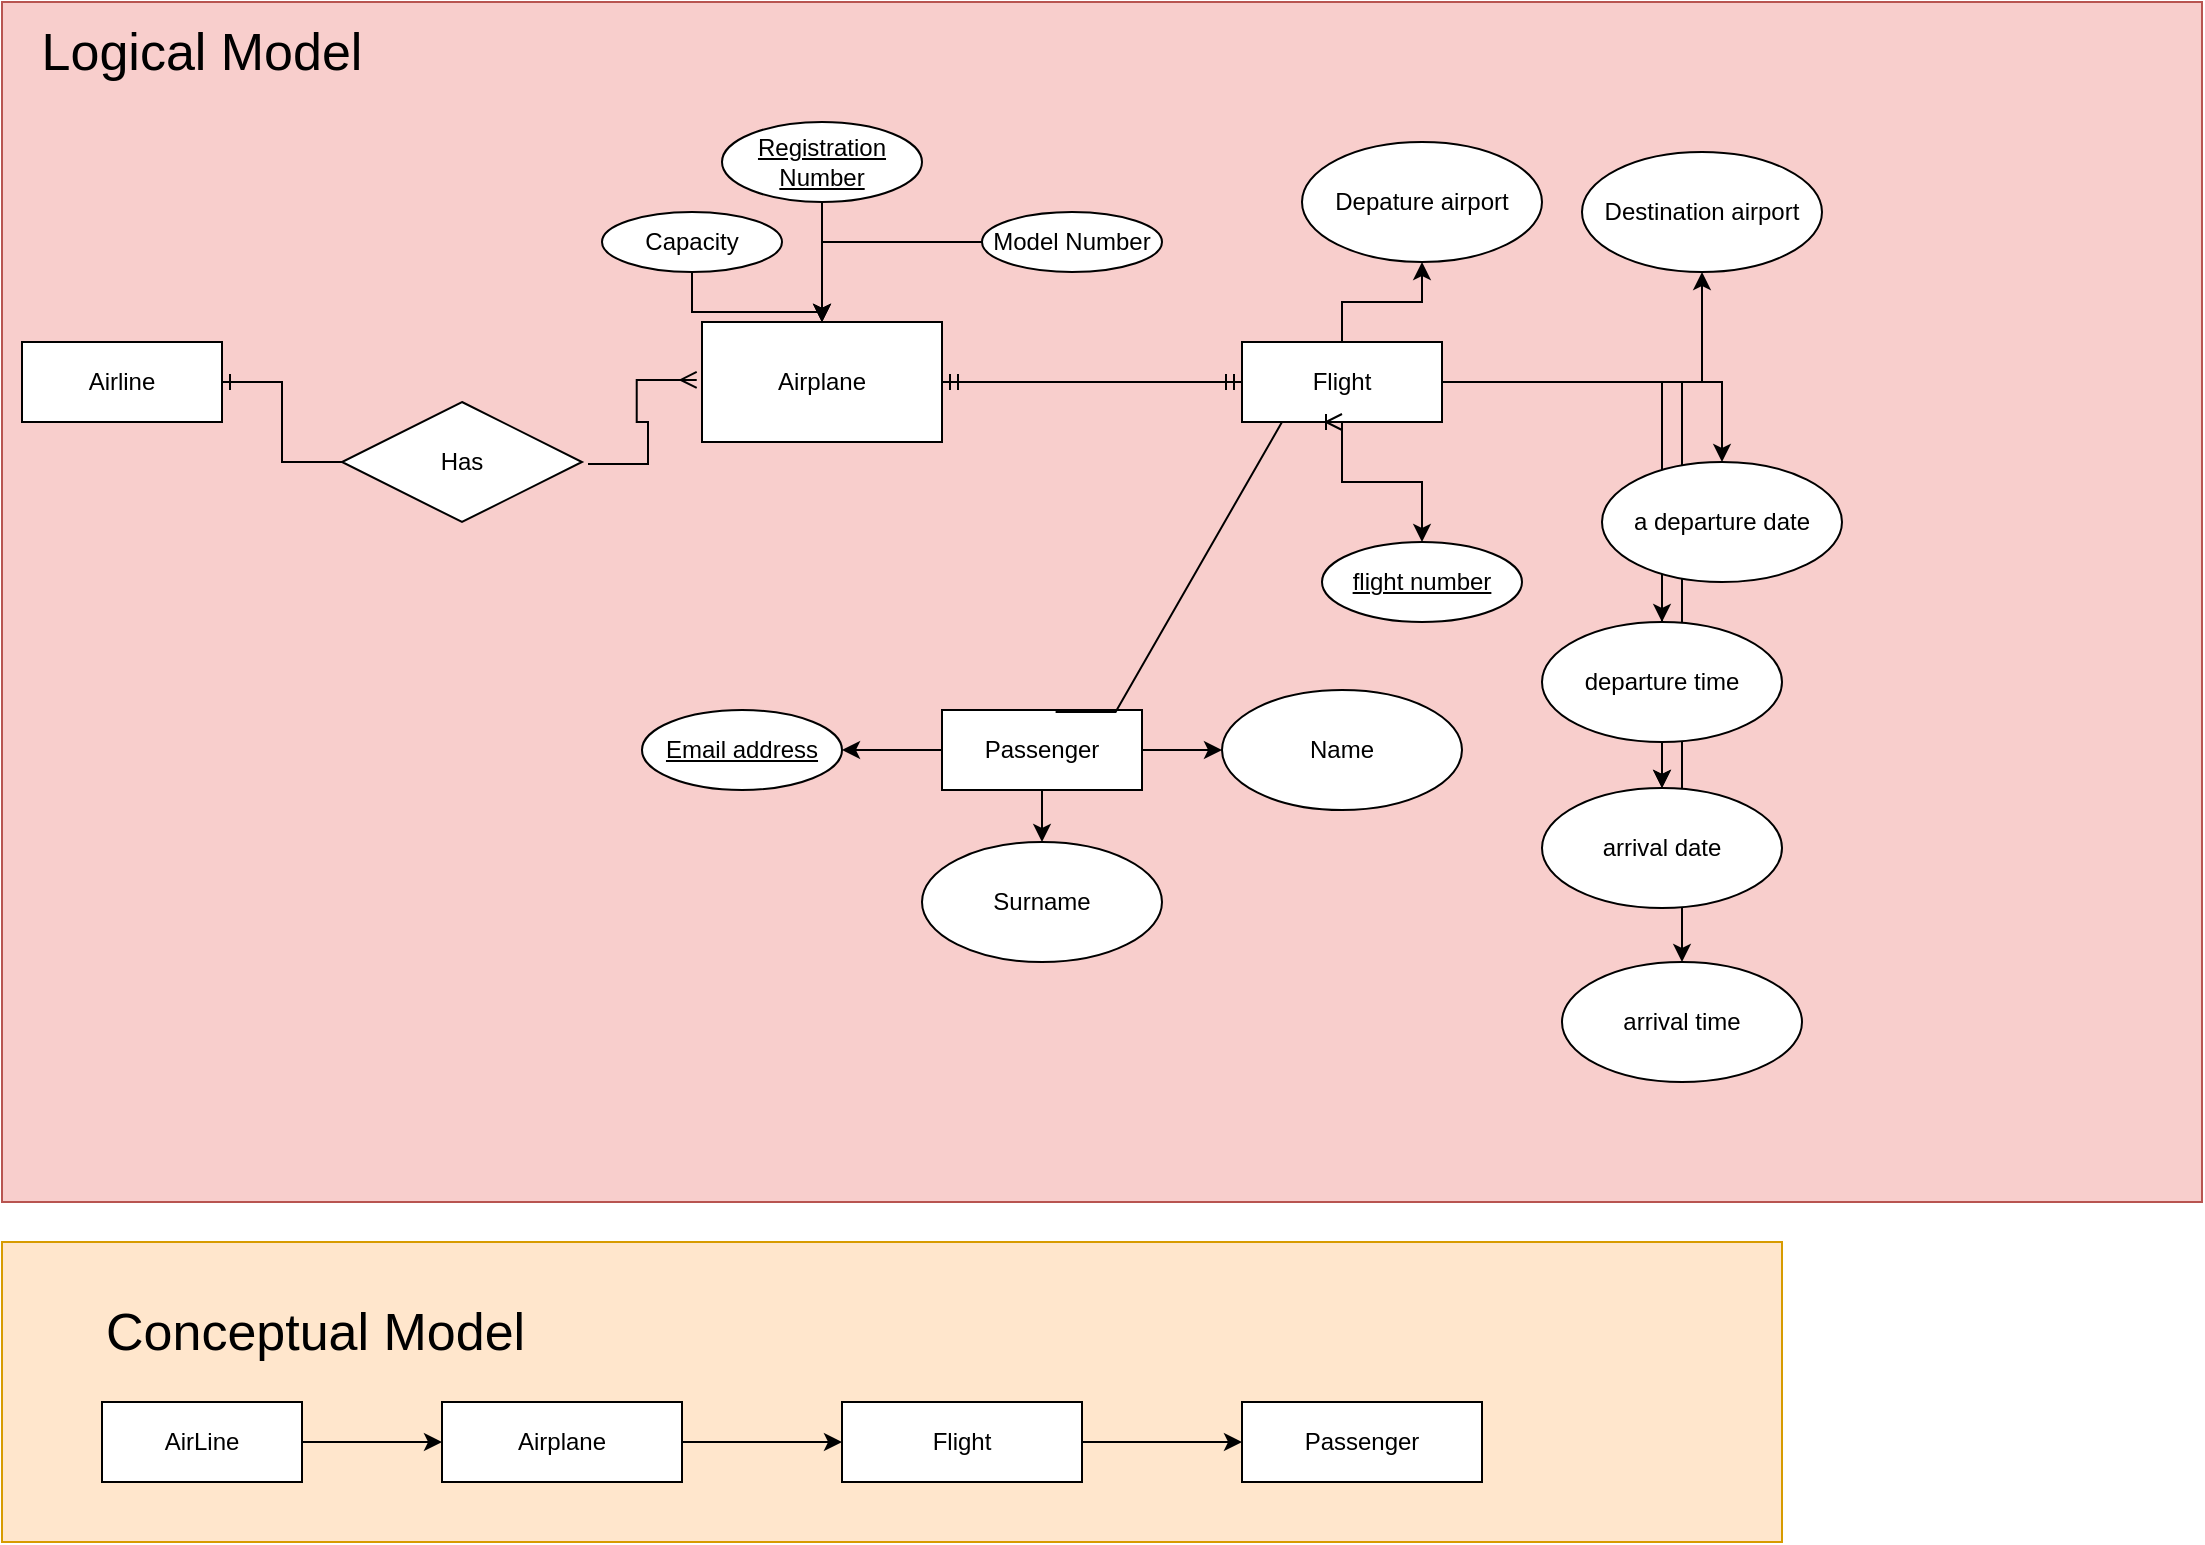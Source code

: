 <mxfile version="20.6.0" type="github">
  <diagram id="R2lEEEUBdFMjLlhIrx00" name="Page-1">
    <mxGraphModel dx="1736" dy="1186" grid="1" gridSize="10" guides="1" tooltips="1" connect="1" arrows="1" fold="1" page="1" pageScale="1" pageWidth="1169" pageHeight="827" math="0" shadow="0" extFonts="Permanent Marker^https://fonts.googleapis.com/css?family=Permanent+Marker">
      <root>
        <mxCell id="0" />
        <mxCell id="1" parent="0" />
        <mxCell id="4C0YP1yC5MJ9k8y5jR9u-70" value="" style="rounded=0;whiteSpace=wrap;html=1;fontSize=26;fillColor=#ffe6cc;strokeColor=#d79b00;" vertex="1" parent="1">
          <mxGeometry x="30" y="640" width="890" height="150" as="geometry" />
        </mxCell>
        <mxCell id="4C0YP1yC5MJ9k8y5jR9u-71" value="" style="rounded=0;whiteSpace=wrap;html=1;fontSize=26;fillColor=#f8cecc;strokeColor=#b85450;" vertex="1" parent="1">
          <mxGeometry x="30" y="20" width="1100" height="600" as="geometry" />
        </mxCell>
        <mxCell id="4C0YP1yC5MJ9k8y5jR9u-1" value="Airline" style="whiteSpace=wrap;html=1;align=center;" vertex="1" parent="1">
          <mxGeometry x="40" y="190" width="100" height="40" as="geometry" />
        </mxCell>
        <mxCell id="4C0YP1yC5MJ9k8y5jR9u-2" value="Airplane" style="whiteSpace=wrap;html=1;" vertex="1" parent="1">
          <mxGeometry x="380" y="180" width="120" height="60" as="geometry" />
        </mxCell>
        <mxCell id="4C0YP1yC5MJ9k8y5jR9u-4" value="Has" style="shape=rhombus;perimeter=rhombusPerimeter;whiteSpace=wrap;html=1;align=center;" vertex="1" parent="1">
          <mxGeometry x="200" y="220" width="120" height="60" as="geometry" />
        </mxCell>
        <mxCell id="4C0YP1yC5MJ9k8y5jR9u-6" value="" style="edgeStyle=entityRelationEdgeStyle;fontSize=12;html=1;endArrow=ERone;endFill=1;rounded=0;entryX=1;entryY=0.5;entryDx=0;entryDy=0;exitX=0;exitY=0.5;exitDx=0;exitDy=0;" edge="1" parent="1" source="4C0YP1yC5MJ9k8y5jR9u-4" target="4C0YP1yC5MJ9k8y5jR9u-1">
          <mxGeometry width="100" height="100" relative="1" as="geometry">
            <mxPoint x="160" y="250" as="sourcePoint" />
            <mxPoint x="205" y="230" as="targetPoint" />
          </mxGeometry>
        </mxCell>
        <mxCell id="4C0YP1yC5MJ9k8y5jR9u-12" value="" style="edgeStyle=entityRelationEdgeStyle;fontSize=12;html=1;endArrow=ERmany;rounded=0;entryX=-0.022;entryY=0.483;entryDx=0;entryDy=0;entryPerimeter=0;exitX=1.025;exitY=0.517;exitDx=0;exitDy=0;exitPerimeter=0;" edge="1" parent="1" source="4C0YP1yC5MJ9k8y5jR9u-4" target="4C0YP1yC5MJ9k8y5jR9u-2">
          <mxGeometry width="100" height="100" relative="1" as="geometry">
            <mxPoint x="340" y="220" as="sourcePoint" />
            <mxPoint x="330" y="230" as="targetPoint" />
          </mxGeometry>
        </mxCell>
        <mxCell id="4C0YP1yC5MJ9k8y5jR9u-17" style="edgeStyle=orthogonalEdgeStyle;rounded=0;orthogonalLoop=1;jettySize=auto;html=1;" edge="1" parent="1" source="4C0YP1yC5MJ9k8y5jR9u-13" target="4C0YP1yC5MJ9k8y5jR9u-2">
          <mxGeometry relative="1" as="geometry" />
        </mxCell>
        <mxCell id="4C0YP1yC5MJ9k8y5jR9u-13" value="Model Number" style="ellipse;whiteSpace=wrap;html=1;align=center;" vertex="1" parent="1">
          <mxGeometry x="520" y="125" width="90" height="30" as="geometry" />
        </mxCell>
        <mxCell id="4C0YP1yC5MJ9k8y5jR9u-22" style="edgeStyle=orthogonalEdgeStyle;rounded=0;orthogonalLoop=1;jettySize=auto;html=1;" edge="1" parent="1" source="4C0YP1yC5MJ9k8y5jR9u-14" target="4C0YP1yC5MJ9k8y5jR9u-2">
          <mxGeometry relative="1" as="geometry" />
        </mxCell>
        <mxCell id="4C0YP1yC5MJ9k8y5jR9u-14" value="Capacity" style="ellipse;whiteSpace=wrap;html=1;align=center;" vertex="1" parent="1">
          <mxGeometry x="330" y="125" width="90" height="30" as="geometry" />
        </mxCell>
        <mxCell id="4C0YP1yC5MJ9k8y5jR9u-16" value="" style="edgeStyle=orthogonalEdgeStyle;rounded=0;orthogonalLoop=1;jettySize=auto;html=1;" edge="1" parent="1" source="4C0YP1yC5MJ9k8y5jR9u-15" target="4C0YP1yC5MJ9k8y5jR9u-2">
          <mxGeometry relative="1" as="geometry" />
        </mxCell>
        <mxCell id="4C0YP1yC5MJ9k8y5jR9u-15" value="Registration Number" style="ellipse;whiteSpace=wrap;html=1;align=center;fontStyle=4;" vertex="1" parent="1">
          <mxGeometry x="390" y="80" width="100" height="40" as="geometry" />
        </mxCell>
        <mxCell id="4C0YP1yC5MJ9k8y5jR9u-25" value="" style="edgeStyle=orthogonalEdgeStyle;rounded=0;orthogonalLoop=1;jettySize=auto;html=1;" edge="1" parent="1" source="4C0YP1yC5MJ9k8y5jR9u-23" target="4C0YP1yC5MJ9k8y5jR9u-24">
          <mxGeometry relative="1" as="geometry" />
        </mxCell>
        <mxCell id="4C0YP1yC5MJ9k8y5jR9u-27" value="" style="edgeStyle=orthogonalEdgeStyle;rounded=0;orthogonalLoop=1;jettySize=auto;html=1;" edge="1" parent="1" source="4C0YP1yC5MJ9k8y5jR9u-23" target="4C0YP1yC5MJ9k8y5jR9u-26">
          <mxGeometry relative="1" as="geometry" />
        </mxCell>
        <mxCell id="4C0YP1yC5MJ9k8y5jR9u-29" value="" style="edgeStyle=orthogonalEdgeStyle;rounded=0;orthogonalLoop=1;jettySize=auto;html=1;" edge="1" parent="1" source="4C0YP1yC5MJ9k8y5jR9u-23" target="4C0YP1yC5MJ9k8y5jR9u-28">
          <mxGeometry relative="1" as="geometry" />
        </mxCell>
        <mxCell id="4C0YP1yC5MJ9k8y5jR9u-23" value="&lt;div&gt;Passenger&lt;/div&gt;" style="whiteSpace=wrap;html=1;align=center;" vertex="1" parent="1">
          <mxGeometry x="500" y="374" width="100" height="40" as="geometry" />
        </mxCell>
        <mxCell id="4C0YP1yC5MJ9k8y5jR9u-24" value="Name" style="ellipse;whiteSpace=wrap;html=1;" vertex="1" parent="1">
          <mxGeometry x="640" y="364" width="120" height="60" as="geometry" />
        </mxCell>
        <mxCell id="4C0YP1yC5MJ9k8y5jR9u-26" value="Surname" style="ellipse;whiteSpace=wrap;html=1;" vertex="1" parent="1">
          <mxGeometry x="490" y="440" width="120" height="60" as="geometry" />
        </mxCell>
        <mxCell id="4C0YP1yC5MJ9k8y5jR9u-28" value="Email address" style="ellipse;whiteSpace=wrap;html=1;align=center;fontStyle=4;" vertex="1" parent="1">
          <mxGeometry x="350" y="374" width="100" height="40" as="geometry" />
        </mxCell>
        <mxCell id="4C0YP1yC5MJ9k8y5jR9u-32" value="" style="edgeStyle=orthogonalEdgeStyle;rounded=0;orthogonalLoop=1;jettySize=auto;html=1;" edge="1" parent="1" source="4C0YP1yC5MJ9k8y5jR9u-30" target="4C0YP1yC5MJ9k8y5jR9u-31">
          <mxGeometry relative="1" as="geometry" />
        </mxCell>
        <mxCell id="4C0YP1yC5MJ9k8y5jR9u-37" style="edgeStyle=orthogonalEdgeStyle;rounded=0;orthogonalLoop=1;jettySize=auto;html=1;" edge="1" parent="1" source="4C0YP1yC5MJ9k8y5jR9u-30" target="4C0YP1yC5MJ9k8y5jR9u-33">
          <mxGeometry relative="1" as="geometry" />
        </mxCell>
        <mxCell id="4C0YP1yC5MJ9k8y5jR9u-40" style="edgeStyle=orthogonalEdgeStyle;rounded=0;orthogonalLoop=1;jettySize=auto;html=1;" edge="1" parent="1" source="4C0YP1yC5MJ9k8y5jR9u-30" target="4C0YP1yC5MJ9k8y5jR9u-38">
          <mxGeometry relative="1" as="geometry" />
        </mxCell>
        <mxCell id="4C0YP1yC5MJ9k8y5jR9u-42" value="" style="edgeStyle=orthogonalEdgeStyle;rounded=0;orthogonalLoop=1;jettySize=auto;html=1;" edge="1" parent="1" source="4C0YP1yC5MJ9k8y5jR9u-30" target="4C0YP1yC5MJ9k8y5jR9u-41">
          <mxGeometry relative="1" as="geometry" />
        </mxCell>
        <mxCell id="4C0YP1yC5MJ9k8y5jR9u-44" value="" style="edgeStyle=orthogonalEdgeStyle;rounded=0;orthogonalLoop=1;jettySize=auto;html=1;" edge="1" parent="1" source="4C0YP1yC5MJ9k8y5jR9u-30" target="4C0YP1yC5MJ9k8y5jR9u-43">
          <mxGeometry relative="1" as="geometry" />
        </mxCell>
        <mxCell id="4C0YP1yC5MJ9k8y5jR9u-45" value="" style="edgeStyle=orthogonalEdgeStyle;rounded=0;orthogonalLoop=1;jettySize=auto;html=1;" edge="1" parent="1" source="4C0YP1yC5MJ9k8y5jR9u-30" target="4C0YP1yC5MJ9k8y5jR9u-43">
          <mxGeometry relative="1" as="geometry" />
        </mxCell>
        <mxCell id="4C0YP1yC5MJ9k8y5jR9u-47" value="" style="edgeStyle=orthogonalEdgeStyle;rounded=0;orthogonalLoop=1;jettySize=auto;html=1;" edge="1" parent="1" source="4C0YP1yC5MJ9k8y5jR9u-30" target="4C0YP1yC5MJ9k8y5jR9u-46">
          <mxGeometry relative="1" as="geometry" />
        </mxCell>
        <mxCell id="4C0YP1yC5MJ9k8y5jR9u-49" value="" style="edgeStyle=orthogonalEdgeStyle;rounded=0;orthogonalLoop=1;jettySize=auto;html=1;" edge="1" parent="1" source="4C0YP1yC5MJ9k8y5jR9u-30" target="4C0YP1yC5MJ9k8y5jR9u-48">
          <mxGeometry relative="1" as="geometry" />
        </mxCell>
        <mxCell id="4C0YP1yC5MJ9k8y5jR9u-30" value="Flight" style="whiteSpace=wrap;html=1;align=center;" vertex="1" parent="1">
          <mxGeometry x="650" y="190" width="100" height="40" as="geometry" />
        </mxCell>
        <mxCell id="4C0YP1yC5MJ9k8y5jR9u-31" value="Depature airport" style="ellipse;whiteSpace=wrap;html=1;" vertex="1" parent="1">
          <mxGeometry x="680" y="90" width="120" height="60" as="geometry" />
        </mxCell>
        <mxCell id="4C0YP1yC5MJ9k8y5jR9u-33" value="&lt;div&gt;Destination airport&lt;/div&gt;" style="ellipse;whiteSpace=wrap;html=1;" vertex="1" parent="1">
          <mxGeometry x="820" y="95" width="120" height="60" as="geometry" />
        </mxCell>
        <mxCell id="4C0YP1yC5MJ9k8y5jR9u-38" value="a departure date" style="ellipse;whiteSpace=wrap;html=1;" vertex="1" parent="1">
          <mxGeometry x="830" y="250" width="120" height="60" as="geometry" />
        </mxCell>
        <mxCell id="4C0YP1yC5MJ9k8y5jR9u-41" value="departure time" style="ellipse;whiteSpace=wrap;html=1;" vertex="1" parent="1">
          <mxGeometry x="800" y="330" width="120" height="60" as="geometry" />
        </mxCell>
        <mxCell id="4C0YP1yC5MJ9k8y5jR9u-43" value="arrival date" style="ellipse;whiteSpace=wrap;html=1;" vertex="1" parent="1">
          <mxGeometry x="800" y="413" width="120" height="60" as="geometry" />
        </mxCell>
        <mxCell id="4C0YP1yC5MJ9k8y5jR9u-46" value="arrival time" style="ellipse;whiteSpace=wrap;html=1;" vertex="1" parent="1">
          <mxGeometry x="810" y="500" width="120" height="60" as="geometry" />
        </mxCell>
        <mxCell id="4C0YP1yC5MJ9k8y5jR9u-48" value="flight number" style="ellipse;whiteSpace=wrap;html=1;align=center;fontStyle=4;" vertex="1" parent="1">
          <mxGeometry x="690" y="290" width="100" height="40" as="geometry" />
        </mxCell>
        <mxCell id="4C0YP1yC5MJ9k8y5jR9u-51" value="" style="edgeStyle=entityRelationEdgeStyle;fontSize=12;html=1;endArrow=ERmandOne;startArrow=ERmandOne;rounded=0;exitX=1;exitY=0.5;exitDx=0;exitDy=0;entryX=0;entryY=0.5;entryDx=0;entryDy=0;" edge="1" parent="1" source="4C0YP1yC5MJ9k8y5jR9u-2" target="4C0YP1yC5MJ9k8y5jR9u-30">
          <mxGeometry width="100" height="100" relative="1" as="geometry">
            <mxPoint x="640" y="330" as="sourcePoint" />
            <mxPoint x="740" y="230" as="targetPoint" />
          </mxGeometry>
        </mxCell>
        <mxCell id="4C0YP1yC5MJ9k8y5jR9u-54" value="" style="edgeStyle=entityRelationEdgeStyle;fontSize=12;html=1;endArrow=ERoneToMany;rounded=0;exitX=0.568;exitY=0.025;exitDx=0;exitDy=0;exitPerimeter=0;entryX=0.5;entryY=1;entryDx=0;entryDy=0;" edge="1" parent="1" source="4C0YP1yC5MJ9k8y5jR9u-23" target="4C0YP1yC5MJ9k8y5jR9u-30">
          <mxGeometry width="100" height="100" relative="1" as="geometry">
            <mxPoint x="570" y="410" as="sourcePoint" />
            <mxPoint x="670" y="310" as="targetPoint" />
          </mxGeometry>
        </mxCell>
        <mxCell id="4C0YP1yC5MJ9k8y5jR9u-60" value="" style="edgeStyle=orthogonalEdgeStyle;rounded=0;orthogonalLoop=1;jettySize=auto;html=1;" edge="1" parent="1" source="4C0YP1yC5MJ9k8y5jR9u-58" target="4C0YP1yC5MJ9k8y5jR9u-59">
          <mxGeometry relative="1" as="geometry" />
        </mxCell>
        <mxCell id="4C0YP1yC5MJ9k8y5jR9u-68" style="edgeStyle=orthogonalEdgeStyle;rounded=0;orthogonalLoop=1;jettySize=auto;html=1;exitX=0.5;exitY=0;exitDx=0;exitDy=0;fontSize=26;" edge="1" parent="1" source="4C0YP1yC5MJ9k8y5jR9u-58">
          <mxGeometry relative="1" as="geometry">
            <mxPoint x="130" y="730" as="targetPoint" />
          </mxGeometry>
        </mxCell>
        <mxCell id="4C0YP1yC5MJ9k8y5jR9u-58" value="AirLine" style="whiteSpace=wrap;html=1;align=center;" vertex="1" parent="1">
          <mxGeometry x="80" y="720" width="100" height="40" as="geometry" />
        </mxCell>
        <mxCell id="4C0YP1yC5MJ9k8y5jR9u-62" value="" style="edgeStyle=orthogonalEdgeStyle;rounded=0;orthogonalLoop=1;jettySize=auto;html=1;" edge="1" parent="1" source="4C0YP1yC5MJ9k8y5jR9u-59" target="4C0YP1yC5MJ9k8y5jR9u-61">
          <mxGeometry relative="1" as="geometry" />
        </mxCell>
        <mxCell id="4C0YP1yC5MJ9k8y5jR9u-59" value="Airplane" style="whiteSpace=wrap;html=1;" vertex="1" parent="1">
          <mxGeometry x="250" y="720" width="120" height="40" as="geometry" />
        </mxCell>
        <mxCell id="4C0YP1yC5MJ9k8y5jR9u-64" value="" style="edgeStyle=orthogonalEdgeStyle;rounded=0;orthogonalLoop=1;jettySize=auto;html=1;" edge="1" parent="1" source="4C0YP1yC5MJ9k8y5jR9u-61" target="4C0YP1yC5MJ9k8y5jR9u-63">
          <mxGeometry relative="1" as="geometry" />
        </mxCell>
        <mxCell id="4C0YP1yC5MJ9k8y5jR9u-61" value="Flight" style="whiteSpace=wrap;html=1;" vertex="1" parent="1">
          <mxGeometry x="450" y="720" width="120" height="40" as="geometry" />
        </mxCell>
        <mxCell id="4C0YP1yC5MJ9k8y5jR9u-63" value="Passenger" style="whiteSpace=wrap;html=1;" vertex="1" parent="1">
          <mxGeometry x="650" y="720" width="120" height="40" as="geometry" />
        </mxCell>
        <mxCell id="4C0YP1yC5MJ9k8y5jR9u-65" value="Conceptual Model" style="text;html=1;strokeColor=none;fillColor=none;align=left;verticalAlign=middle;whiteSpace=wrap;rounded=0;fontSize=26;" vertex="1" parent="1">
          <mxGeometry x="80" y="670" width="250" height="30" as="geometry" />
        </mxCell>
        <mxCell id="4C0YP1yC5MJ9k8y5jR9u-69" value="Logical Model" style="text;html=1;strokeColor=none;fillColor=none;align=center;verticalAlign=middle;whiteSpace=wrap;rounded=0;fontSize=26;" vertex="1" parent="1">
          <mxGeometry x="30" y="30" width="200" height="30" as="geometry" />
        </mxCell>
      </root>
    </mxGraphModel>
  </diagram>
</mxfile>
